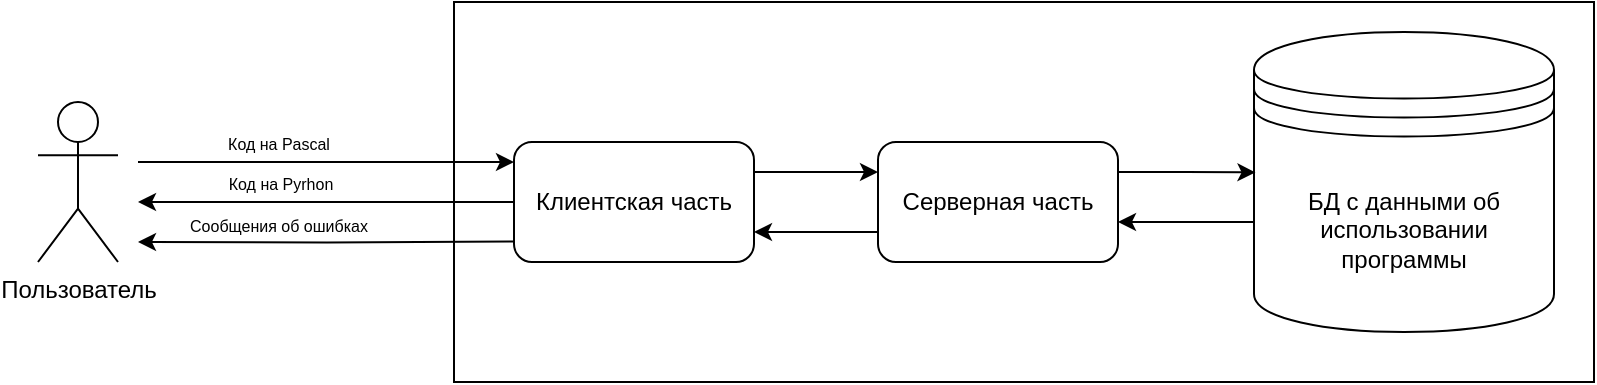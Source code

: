 <mxfile version="24.9.1">
  <diagram id="C5RBs43oDa-KdzZeNtuy" name="Page-1">
    <mxGraphModel dx="2086" dy="3010" grid="1" gridSize="10" guides="1" tooltips="1" connect="1" arrows="1" fold="1" page="1" pageScale="1" pageWidth="827" pageHeight="1169" math="0" shadow="0">
      <root>
        <mxCell id="WIyWlLk6GJQsqaUBKTNV-0" />
        <mxCell id="WIyWlLk6GJQsqaUBKTNV-1" parent="WIyWlLk6GJQsqaUBKTNV-0" />
        <mxCell id="KU4eFo6LHO6W6FRgeyzj-16" value="" style="rounded=0;whiteSpace=wrap;html=1;" vertex="1" parent="WIyWlLk6GJQsqaUBKTNV-1">
          <mxGeometry x="208" y="-2310" width="570" height="190" as="geometry" />
        </mxCell>
        <mxCell id="KU4eFo6LHO6W6FRgeyzj-4" style="edgeStyle=orthogonalEdgeStyle;rounded=0;orthogonalLoop=1;jettySize=auto;html=1;" edge="1" parent="WIyWlLk6GJQsqaUBKTNV-1" target="KU4eFo6LHO6W6FRgeyzj-1">
          <mxGeometry relative="1" as="geometry">
            <mxPoint x="50" y="-2230" as="sourcePoint" />
            <Array as="points">
              <mxPoint x="218" y="-2230" />
              <mxPoint x="218" y="-2230" />
            </Array>
          </mxGeometry>
        </mxCell>
        <mxCell id="KU4eFo6LHO6W6FRgeyzj-5" value="&lt;font style=&quot;font-size: 8px;&quot;&gt;Код на Pascal&lt;/font&gt;" style="edgeLabel;html=1;align=center;verticalAlign=middle;resizable=0;points=[];" vertex="1" connectable="0" parent="KU4eFo6LHO6W6FRgeyzj-4">
          <mxGeometry x="-0.216" y="-1" relative="1" as="geometry">
            <mxPoint x="-4" y="-11" as="offset" />
          </mxGeometry>
        </mxCell>
        <mxCell id="KU4eFo6LHO6W6FRgeyzj-0" value="Пользователь" style="shape=umlActor;verticalLabelPosition=bottom;verticalAlign=top;html=1;outlineConnect=0;" vertex="1" parent="WIyWlLk6GJQsqaUBKTNV-1">
          <mxGeometry y="-2260" width="40" height="80" as="geometry" />
        </mxCell>
        <mxCell id="KU4eFo6LHO6W6FRgeyzj-7" style="edgeStyle=orthogonalEdgeStyle;rounded=0;orthogonalLoop=1;jettySize=auto;html=1;" edge="1" parent="WIyWlLk6GJQsqaUBKTNV-1">
          <mxGeometry relative="1" as="geometry">
            <mxPoint x="50" y="-2210" as="targetPoint" />
            <mxPoint x="238" y="-2210" as="sourcePoint" />
          </mxGeometry>
        </mxCell>
        <mxCell id="KU4eFo6LHO6W6FRgeyzj-8" value="&lt;font style=&quot;font-size: 8px;&quot;&gt;Код на Pyrhon&lt;/font&gt;" style="edgeLabel;html=1;align=center;verticalAlign=middle;resizable=0;points=[];" vertex="1" connectable="0" parent="KU4eFo6LHO6W6FRgeyzj-7">
          <mxGeometry x="0.059" y="-1" relative="1" as="geometry">
            <mxPoint x="-18" y="-9" as="offset" />
          </mxGeometry>
        </mxCell>
        <mxCell id="KU4eFo6LHO6W6FRgeyzj-11" style="edgeStyle=orthogonalEdgeStyle;rounded=0;orthogonalLoop=1;jettySize=auto;html=1;exitX=1;exitY=0.25;exitDx=0;exitDy=0;entryX=0;entryY=0.25;entryDx=0;entryDy=0;" edge="1" parent="WIyWlLk6GJQsqaUBKTNV-1" source="KU4eFo6LHO6W6FRgeyzj-1" target="KU4eFo6LHO6W6FRgeyzj-2">
          <mxGeometry relative="1" as="geometry" />
        </mxCell>
        <mxCell id="KU4eFo6LHO6W6FRgeyzj-1" value="Клиентская часть" style="rounded=1;whiteSpace=wrap;html=1;" vertex="1" parent="WIyWlLk6GJQsqaUBKTNV-1">
          <mxGeometry x="238" y="-2240" width="120" height="60" as="geometry" />
        </mxCell>
        <mxCell id="KU4eFo6LHO6W6FRgeyzj-12" style="edgeStyle=orthogonalEdgeStyle;rounded=0;orthogonalLoop=1;jettySize=auto;html=1;exitX=0;exitY=0.75;exitDx=0;exitDy=0;entryX=1;entryY=0.75;entryDx=0;entryDy=0;" edge="1" parent="WIyWlLk6GJQsqaUBKTNV-1" source="KU4eFo6LHO6W6FRgeyzj-2" target="KU4eFo6LHO6W6FRgeyzj-1">
          <mxGeometry relative="1" as="geometry" />
        </mxCell>
        <mxCell id="KU4eFo6LHO6W6FRgeyzj-2" value="Серверная часть" style="rounded=1;whiteSpace=wrap;html=1;" vertex="1" parent="WIyWlLk6GJQsqaUBKTNV-1">
          <mxGeometry x="420" y="-2240" width="120" height="60" as="geometry" />
        </mxCell>
        <mxCell id="KU4eFo6LHO6W6FRgeyzj-15" style="edgeStyle=orthogonalEdgeStyle;rounded=0;orthogonalLoop=1;jettySize=auto;html=1;exitX=0;exitY=0.7;exitDx=0;exitDy=0;" edge="1" parent="WIyWlLk6GJQsqaUBKTNV-1" source="KU4eFo6LHO6W6FRgeyzj-3">
          <mxGeometry relative="1" as="geometry">
            <mxPoint x="540" y="-2200" as="targetPoint" />
            <Array as="points">
              <mxPoint x="608" y="-2200" />
            </Array>
          </mxGeometry>
        </mxCell>
        <mxCell id="KU4eFo6LHO6W6FRgeyzj-3" value="БД с данными об использовании программы" style="shape=datastore;whiteSpace=wrap;html=1;" vertex="1" parent="WIyWlLk6GJQsqaUBKTNV-1">
          <mxGeometry x="608" y="-2295" width="150" height="150" as="geometry" />
        </mxCell>
        <mxCell id="KU4eFo6LHO6W6FRgeyzj-9" style="edgeStyle=orthogonalEdgeStyle;rounded=0;orthogonalLoop=1;jettySize=auto;html=1;" edge="1" parent="WIyWlLk6GJQsqaUBKTNV-1">
          <mxGeometry relative="1" as="geometry">
            <mxPoint x="50" y="-2190" as="targetPoint" />
            <mxPoint x="238" y="-2190.28" as="sourcePoint" />
          </mxGeometry>
        </mxCell>
        <mxCell id="KU4eFo6LHO6W6FRgeyzj-10" value="&lt;span style=&quot;font-size: 8px;&quot;&gt;Сообщения об ошибках&lt;/span&gt;" style="edgeLabel;html=1;align=center;verticalAlign=middle;resizable=0;points=[];" vertex="1" connectable="0" parent="KU4eFo6LHO6W6FRgeyzj-9">
          <mxGeometry x="0.059" y="-1" relative="1" as="geometry">
            <mxPoint x="-19" y="-9" as="offset" />
          </mxGeometry>
        </mxCell>
        <mxCell id="KU4eFo6LHO6W6FRgeyzj-13" style="edgeStyle=orthogonalEdgeStyle;rounded=0;orthogonalLoop=1;jettySize=auto;html=1;exitX=1;exitY=0.25;exitDx=0;exitDy=0;entryX=0.005;entryY=0.468;entryDx=0;entryDy=0;entryPerimeter=0;" edge="1" parent="WIyWlLk6GJQsqaUBKTNV-1" source="KU4eFo6LHO6W6FRgeyzj-2" target="KU4eFo6LHO6W6FRgeyzj-3">
          <mxGeometry relative="1" as="geometry" />
        </mxCell>
      </root>
    </mxGraphModel>
  </diagram>
</mxfile>
